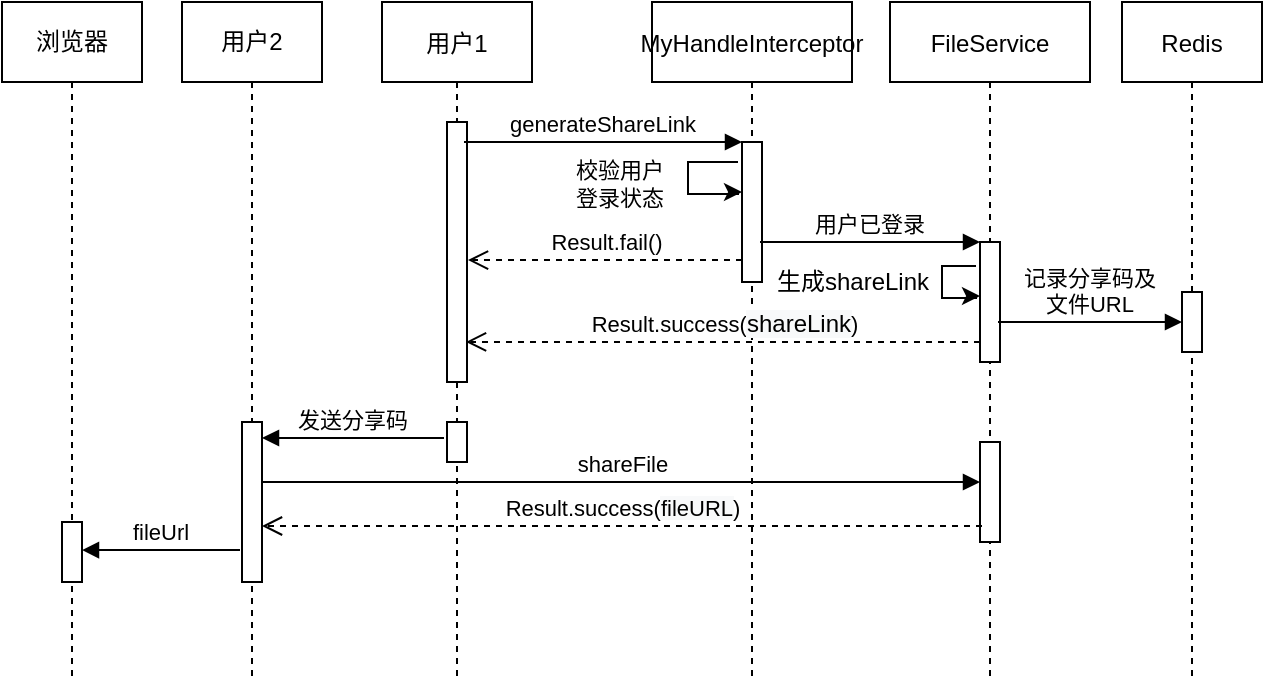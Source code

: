 <mxfile version="15.6.8" type="github">
  <diagram id="v5W3mbqEc6FSrZAprMZW" name="Page-1">
    <mxGraphModel dx="868" dy="482" grid="1" gridSize="10" guides="1" tooltips="1" connect="1" arrows="1" fold="1" page="1" pageScale="1" pageWidth="1169" pageHeight="827" math="0" shadow="0">
      <root>
        <mxCell id="0" />
        <mxCell id="1" parent="0" />
        <mxCell id="FYW4WIL3UIC3cpEpm_aM-7" value="用户1" style="shape=umlLifeline;perimeter=lifelinePerimeter;container=1;collapsible=0;recursiveResize=0;rounded=0;shadow=0;strokeWidth=1;" vertex="1" parent="1">
          <mxGeometry x="300" y="40" width="75" height="340" as="geometry" />
        </mxCell>
        <mxCell id="FYW4WIL3UIC3cpEpm_aM-8" value="" style="points=[];perimeter=orthogonalPerimeter;rounded=0;shadow=0;strokeWidth=1;" vertex="1" parent="FYW4WIL3UIC3cpEpm_aM-7">
          <mxGeometry x="32.5" y="60" width="10" height="130" as="geometry" />
        </mxCell>
        <mxCell id="FYW4WIL3UIC3cpEpm_aM-31" value="" style="points=[];perimeter=orthogonalPerimeter;rounded=0;shadow=0;strokeWidth=1;" vertex="1" parent="FYW4WIL3UIC3cpEpm_aM-7">
          <mxGeometry x="32.5" y="210" width="10" height="20" as="geometry" />
        </mxCell>
        <mxCell id="FYW4WIL3UIC3cpEpm_aM-9" value="文件" style="shape=umlLifeline;perimeter=lifelinePerimeter;container=1;collapsible=0;recursiveResize=0;rounded=0;shadow=0;strokeWidth=1;" vertex="1" parent="1">
          <mxGeometry x="435" y="40" width="100" height="340" as="geometry" />
        </mxCell>
        <mxCell id="FYW4WIL3UIC3cpEpm_aM-10" value="MyHandleInterceptor" style="shape=umlLifeline;perimeter=lifelinePerimeter;container=1;collapsible=0;recursiveResize=0;rounded=0;shadow=0;strokeWidth=1;" vertex="1" parent="FYW4WIL3UIC3cpEpm_aM-9">
          <mxGeometry width="100" height="340" as="geometry" />
        </mxCell>
        <mxCell id="FYW4WIL3UIC3cpEpm_aM-11" value="" style="points=[];perimeter=orthogonalPerimeter;rounded=0;shadow=0;strokeWidth=1;" vertex="1" parent="FYW4WIL3UIC3cpEpm_aM-10">
          <mxGeometry x="45" y="70" width="10" height="70" as="geometry" />
        </mxCell>
        <mxCell id="FYW4WIL3UIC3cpEpm_aM-12" value="" style="endArrow=classic;html=1;rounded=0;edgeStyle=orthogonalEdgeStyle;entryX=0.2;entryY=0.633;entryDx=0;entryDy=0;entryPerimeter=0;" edge="1" parent="FYW4WIL3UIC3cpEpm_aM-10">
          <mxGeometry width="50" height="50" relative="1" as="geometry">
            <mxPoint x="43" y="80" as="sourcePoint" />
            <mxPoint x="45" y="94.99" as="targetPoint" />
            <Array as="points">
              <mxPoint x="18" y="80" />
              <mxPoint x="18" y="96" />
              <mxPoint x="43" y="96" />
              <mxPoint x="43" y="95" />
            </Array>
          </mxGeometry>
        </mxCell>
        <mxCell id="FYW4WIL3UIC3cpEpm_aM-21" value="Result.success(&lt;span style=&quot;font-size: 12px ; background-color: rgb(248 , 249 , 250)&quot;&gt;shareLink&lt;/span&gt;)" style="html=1;verticalAlign=bottom;endArrow=open;dashed=1;endSize=8;rounded=0;entryX=0.95;entryY=0.846;entryDx=0;entryDy=0;entryPerimeter=0;" edge="1" parent="FYW4WIL3UIC3cpEpm_aM-10" target="FYW4WIL3UIC3cpEpm_aM-8">
          <mxGeometry relative="1" as="geometry">
            <mxPoint x="164" y="170" as="sourcePoint" />
            <mxPoint x="-96" y="170" as="targetPoint" />
          </mxGeometry>
        </mxCell>
        <mxCell id="FYW4WIL3UIC3cpEpm_aM-13" value="generateShareLink" style="verticalAlign=bottom;endArrow=block;shadow=0;strokeWidth=1;exitX=1.1;exitY=0.108;exitDx=0;exitDy=0;exitPerimeter=0;" edge="1" parent="1">
          <mxGeometry relative="1" as="geometry">
            <mxPoint x="341" y="110" as="sourcePoint" />
            <mxPoint x="480" y="110" as="targetPoint" />
          </mxGeometry>
        </mxCell>
        <mxCell id="FYW4WIL3UIC3cpEpm_aM-14" value="&lt;div style=&quot;text-align: center&quot;&gt;&lt;font face=&quot;helvetica&quot;&gt;&lt;span style=&quot;font-size: 11px ; background-color: rgb(255 , 255 , 255)&quot;&gt;校验用户&lt;br&gt;登录状态&lt;/span&gt;&lt;/font&gt;&lt;/div&gt;" style="text;whiteSpace=wrap;html=1;" vertex="1" parent="1">
          <mxGeometry x="395" y="110" width="70" height="30" as="geometry" />
        </mxCell>
        <mxCell id="FYW4WIL3UIC3cpEpm_aM-15" value="Result.fail()" style="html=1;verticalAlign=bottom;endArrow=open;dashed=1;endSize=8;rounded=0;entryX=1.05;entryY=0.531;entryDx=0;entryDy=0;entryPerimeter=0;" edge="1" parent="1" target="FYW4WIL3UIC3cpEpm_aM-8">
          <mxGeometry relative="1" as="geometry">
            <mxPoint x="480" y="169" as="sourcePoint" />
            <mxPoint x="340" y="169" as="targetPoint" />
          </mxGeometry>
        </mxCell>
        <mxCell id="FYW4WIL3UIC3cpEpm_aM-16" value="FileService" style="shape=umlLifeline;perimeter=lifelinePerimeter;container=1;collapsible=0;recursiveResize=0;rounded=0;shadow=0;strokeWidth=1;" vertex="1" parent="1">
          <mxGeometry x="554" y="40" width="100" height="340" as="geometry" />
        </mxCell>
        <mxCell id="FYW4WIL3UIC3cpEpm_aM-17" value="" style="points=[];perimeter=orthogonalPerimeter;rounded=0;shadow=0;strokeWidth=1;" vertex="1" parent="FYW4WIL3UIC3cpEpm_aM-16">
          <mxGeometry x="45" y="120" width="10" height="60" as="geometry" />
        </mxCell>
        <mxCell id="FYW4WIL3UIC3cpEpm_aM-18" value="" style="endArrow=classic;html=1;rounded=0;edgeStyle=orthogonalEdgeStyle;entryX=0.2;entryY=0.633;entryDx=0;entryDy=0;entryPerimeter=0;" edge="1" parent="FYW4WIL3UIC3cpEpm_aM-16">
          <mxGeometry width="50" height="50" relative="1" as="geometry">
            <mxPoint x="43" y="132" as="sourcePoint" />
            <mxPoint x="45" y="146.99" as="targetPoint" />
            <Array as="points">
              <mxPoint x="26" y="132" />
              <mxPoint x="26" y="148" />
              <mxPoint x="43" y="148" />
              <mxPoint x="43" y="147" />
            </Array>
          </mxGeometry>
        </mxCell>
        <mxCell id="FYW4WIL3UIC3cpEpm_aM-26" value="生成shareLink" style="text;html=1;align=center;verticalAlign=middle;resizable=0;points=[];autosize=1;strokeColor=none;fillColor=none;" vertex="1" parent="FYW4WIL3UIC3cpEpm_aM-16">
          <mxGeometry x="-64" y="130" width="90" height="20" as="geometry" />
        </mxCell>
        <mxCell id="FYW4WIL3UIC3cpEpm_aM-38" value="" style="points=[];perimeter=orthogonalPerimeter;rounded=0;shadow=0;strokeWidth=1;" vertex="1" parent="FYW4WIL3UIC3cpEpm_aM-16">
          <mxGeometry x="45" y="220" width="10" height="50" as="geometry" />
        </mxCell>
        <mxCell id="FYW4WIL3UIC3cpEpm_aM-20" value="用户已登录" style="verticalAlign=bottom;endArrow=block;shadow=0;strokeWidth=1;exitX=0.9;exitY=0.714;exitDx=0;exitDy=0;exitPerimeter=0;entryX=0;entryY=0;entryDx=0;entryDy=0;entryPerimeter=0;" edge="1" parent="1" source="FYW4WIL3UIC3cpEpm_aM-11" target="FYW4WIL3UIC3cpEpm_aM-17">
          <mxGeometry relative="1" as="geometry">
            <mxPoint x="466" y="160" as="sourcePoint" />
            <mxPoint x="610" y="160" as="targetPoint" />
          </mxGeometry>
        </mxCell>
        <mxCell id="FYW4WIL3UIC3cpEpm_aM-23" value="Redis" style="shape=umlLifeline;perimeter=lifelinePerimeter;container=1;collapsible=0;recursiveResize=0;rounded=0;shadow=0;strokeWidth=1;" vertex="1" parent="1">
          <mxGeometry x="670" y="40" width="70" height="340" as="geometry" />
        </mxCell>
        <mxCell id="FYW4WIL3UIC3cpEpm_aM-24" value="" style="points=[];perimeter=orthogonalPerimeter;rounded=0;shadow=0;strokeWidth=1;" vertex="1" parent="FYW4WIL3UIC3cpEpm_aM-23">
          <mxGeometry x="30" y="145" width="10" height="30" as="geometry" />
        </mxCell>
        <mxCell id="FYW4WIL3UIC3cpEpm_aM-28" value="记录分享码及&#xa;文件URL" style="verticalAlign=bottom;endArrow=block;shadow=0;strokeWidth=1;exitX=0.9;exitY=0.667;exitDx=0;exitDy=0;exitPerimeter=0;" edge="1" parent="1" source="FYW4WIL3UIC3cpEpm_aM-17">
          <mxGeometry relative="1" as="geometry">
            <mxPoint x="609" y="199.5" as="sourcePoint" />
            <mxPoint x="700" y="200" as="targetPoint" />
          </mxGeometry>
        </mxCell>
        <mxCell id="FYW4WIL3UIC3cpEpm_aM-29" value="用户2" style="shape=umlLifeline;perimeter=lifelinePerimeter;whiteSpace=wrap;html=1;container=1;collapsible=0;recursiveResize=0;outlineConnect=0;" vertex="1" parent="1">
          <mxGeometry x="200" y="40" width="70" height="340" as="geometry" />
        </mxCell>
        <mxCell id="FYW4WIL3UIC3cpEpm_aM-30" value="" style="points=[];perimeter=orthogonalPerimeter;rounded=0;shadow=0;strokeWidth=1;" vertex="1" parent="FYW4WIL3UIC3cpEpm_aM-29">
          <mxGeometry x="30" y="210" width="10" height="80" as="geometry" />
        </mxCell>
        <mxCell id="FYW4WIL3UIC3cpEpm_aM-35" value="发送分享码" style="verticalAlign=bottom;endArrow=block;shadow=0;strokeWidth=1;exitX=-0.15;exitY=0.4;exitDx=0;exitDy=0;exitPerimeter=0;" edge="1" parent="1" source="FYW4WIL3UIC3cpEpm_aM-31" target="FYW4WIL3UIC3cpEpm_aM-30">
          <mxGeometry relative="1" as="geometry">
            <mxPoint x="210" y="310" as="sourcePoint" />
            <mxPoint x="320" y="310.02" as="targetPoint" />
          </mxGeometry>
        </mxCell>
        <mxCell id="FYW4WIL3UIC3cpEpm_aM-39" value="shareFile" style="html=1;verticalAlign=bottom;endArrow=block;rounded=0;" edge="1" parent="1" target="FYW4WIL3UIC3cpEpm_aM-38">
          <mxGeometry width="80" relative="1" as="geometry">
            <mxPoint x="240" y="280" as="sourcePoint" />
            <mxPoint x="330" y="300" as="targetPoint" />
          </mxGeometry>
        </mxCell>
        <mxCell id="FYW4WIL3UIC3cpEpm_aM-40" value="Result.success(&lt;span style=&quot;background-color: rgb(248 , 249 , 250)&quot;&gt;fileURL&lt;/span&gt;)" style="html=1;verticalAlign=bottom;endArrow=open;dashed=1;endSize=8;rounded=0;entryX=1;entryY=0.65;entryDx=0;entryDy=0;entryPerimeter=0;exitX=0.1;exitY=0.84;exitDx=0;exitDy=0;exitPerimeter=0;" edge="1" parent="1" source="FYW4WIL3UIC3cpEpm_aM-38" target="FYW4WIL3UIC3cpEpm_aM-30">
          <mxGeometry relative="1" as="geometry">
            <mxPoint x="604" y="302" as="sourcePoint" />
            <mxPoint x="300" y="310" as="targetPoint" />
          </mxGeometry>
        </mxCell>
        <mxCell id="FYW4WIL3UIC3cpEpm_aM-42" value="浏览器" style="shape=umlLifeline;perimeter=lifelinePerimeter;whiteSpace=wrap;html=1;container=1;collapsible=0;recursiveResize=0;outlineConnect=0;" vertex="1" parent="1">
          <mxGeometry x="110" y="40" width="70" height="340" as="geometry" />
        </mxCell>
        <mxCell id="FYW4WIL3UIC3cpEpm_aM-43" value="" style="points=[];perimeter=orthogonalPerimeter;rounded=0;shadow=0;strokeWidth=1;" vertex="1" parent="FYW4WIL3UIC3cpEpm_aM-42">
          <mxGeometry x="30" y="260" width="10" height="30" as="geometry" />
        </mxCell>
        <mxCell id="FYW4WIL3UIC3cpEpm_aM-45" value="fileUrl" style="verticalAlign=bottom;endArrow=block;shadow=0;strokeWidth=1;exitX=-0.1;exitY=0.8;exitDx=0;exitDy=0;exitPerimeter=0;entryX=1;entryY=0.467;entryDx=0;entryDy=0;entryPerimeter=0;" edge="1" parent="1" source="FYW4WIL3UIC3cpEpm_aM-30" target="FYW4WIL3UIC3cpEpm_aM-43">
          <mxGeometry relative="1" as="geometry">
            <mxPoint x="231" y="314.5" as="sourcePoint" />
            <mxPoint x="140" y="314.5" as="targetPoint" />
          </mxGeometry>
        </mxCell>
      </root>
    </mxGraphModel>
  </diagram>
</mxfile>
